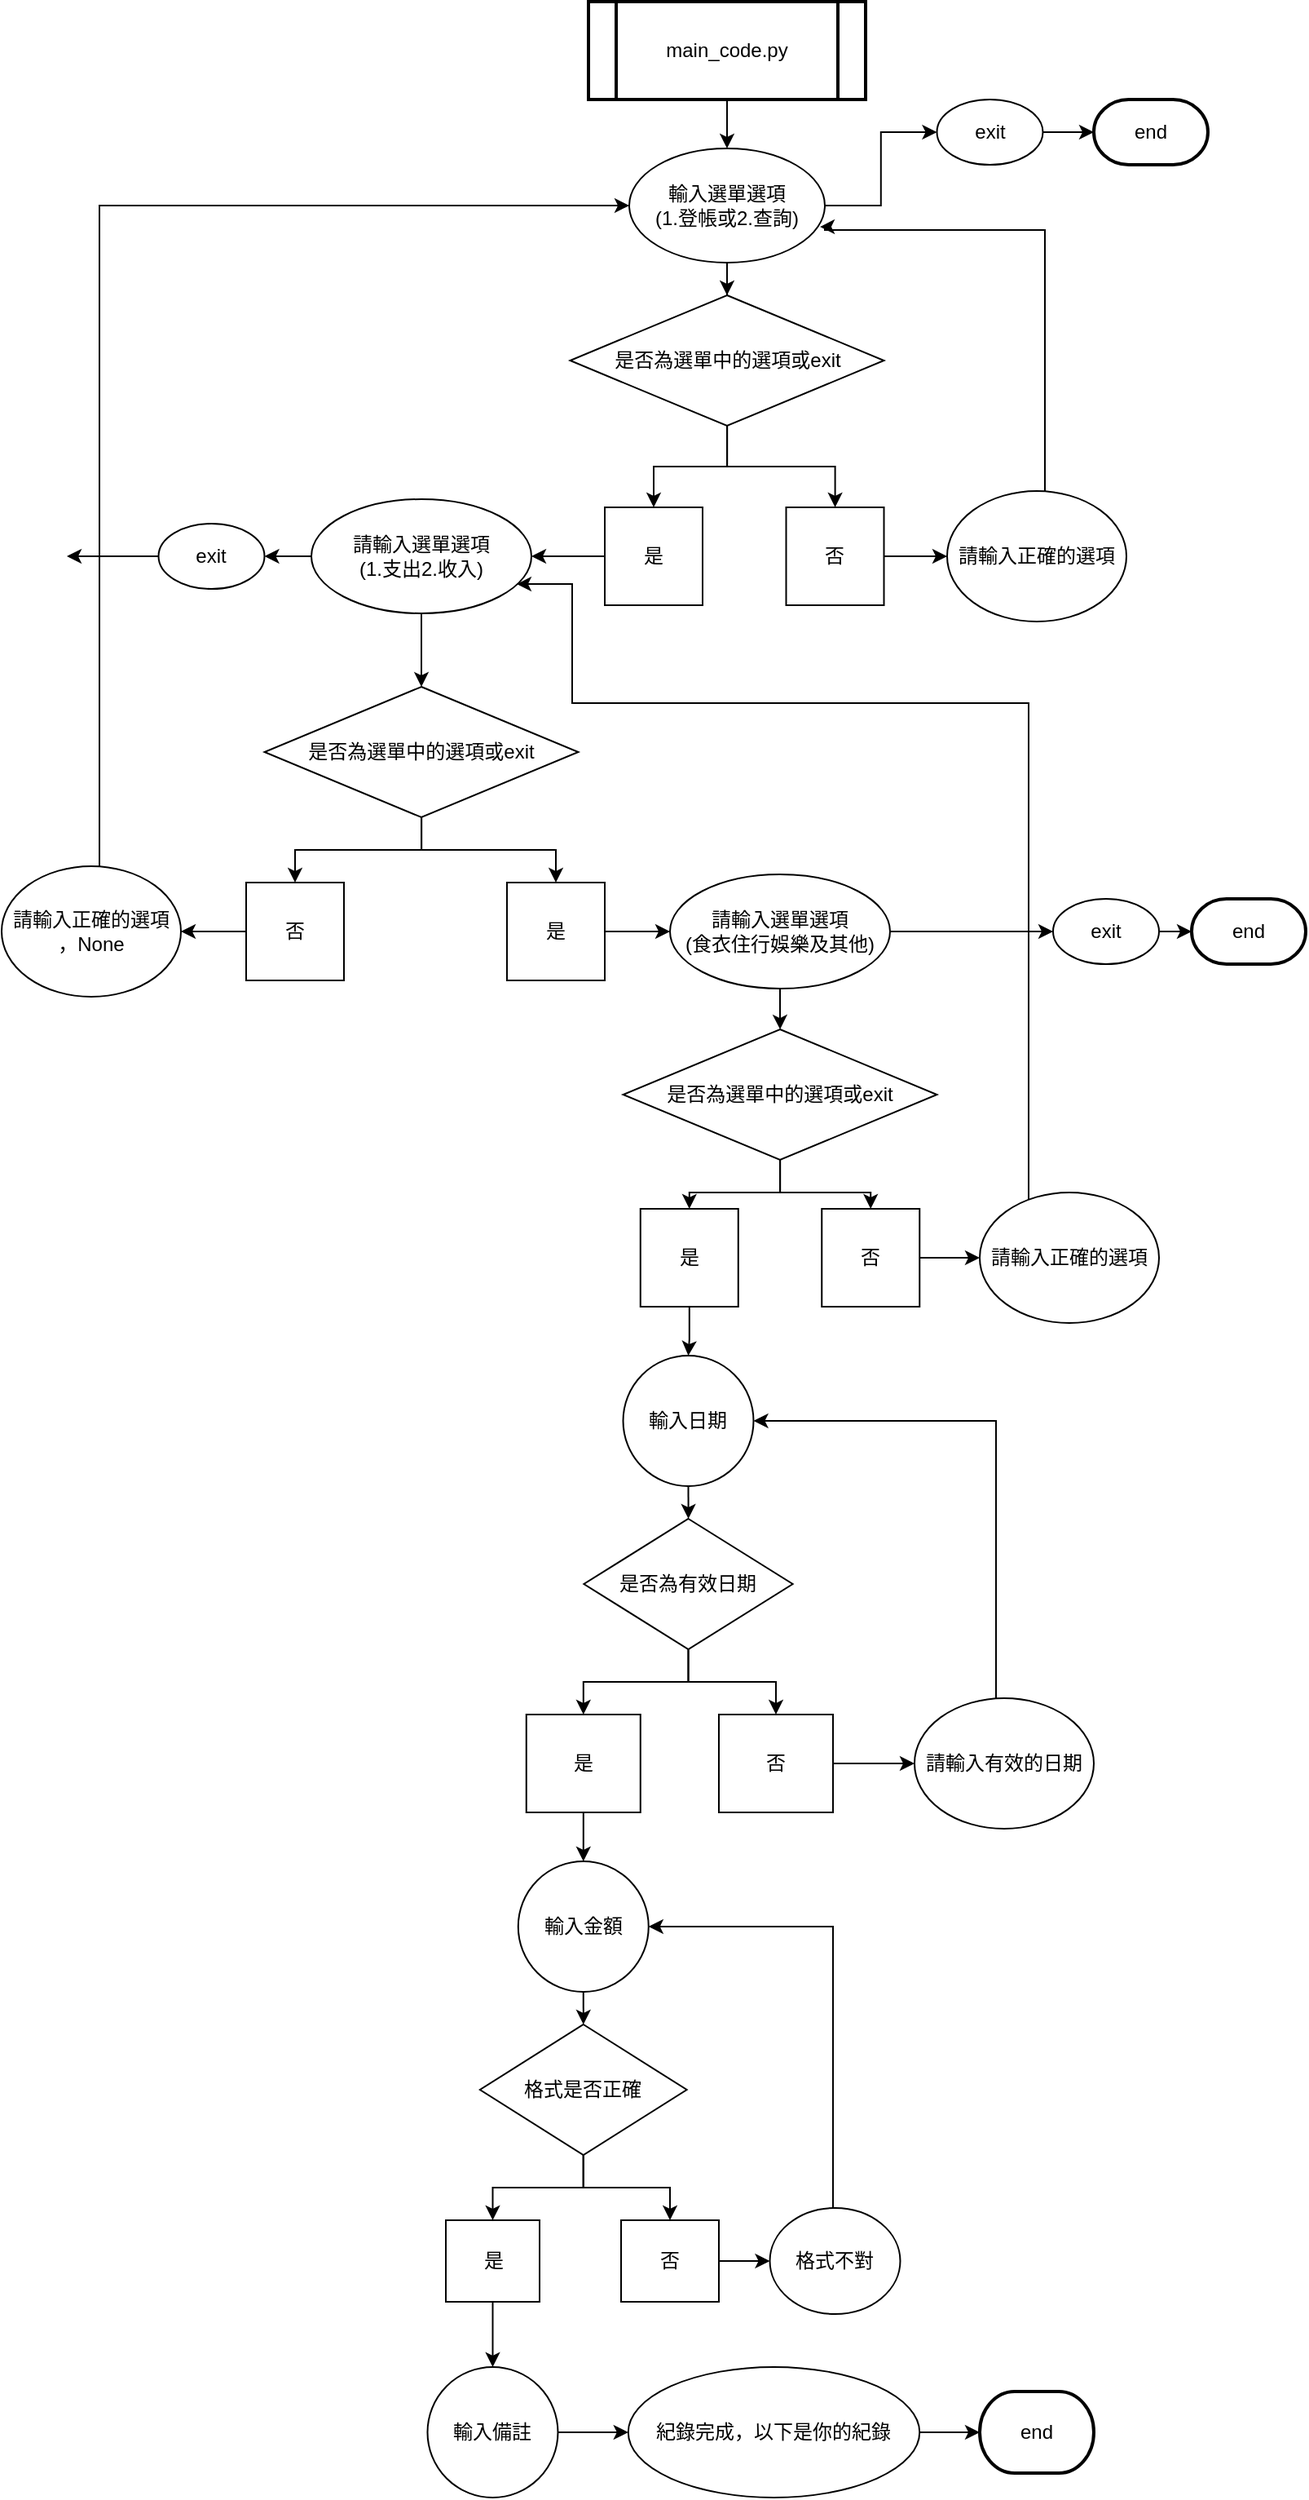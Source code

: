 <mxfile version="22.1.17" type="google">
  <diagram name="第 1 页" id="ojR8e925uZtsd8vyLMD1">
    <mxGraphModel grid="1" page="1" gridSize="10" guides="1" tooltips="1" connect="1" arrows="1" fold="1" pageScale="1" pageWidth="827" pageHeight="1169" math="0" shadow="0">
      <root>
        <mxCell id="0" />
        <mxCell id="1" parent="0" />
        <mxCell id="SQ_9wdLPkHxTH62B6ZCk-1" value="" style="edgeStyle=orthogonalEdgeStyle;rounded=0;orthogonalLoop=1;jettySize=auto;html=1;" edge="1" parent="1" source="SQ_9wdLPkHxTH62B6ZCk-2">
          <mxGeometry relative="1" as="geometry">
            <mxPoint x="405" y="120" as="targetPoint" />
          </mxGeometry>
        </mxCell>
        <mxCell id="SQ_9wdLPkHxTH62B6ZCk-2" value="main_code.py" style="shape=process;whiteSpace=wrap;html=1;backgroundOutline=1;strokeWidth=2;" vertex="1" parent="1">
          <mxGeometry x="320" y="30" width="170" height="60" as="geometry" />
        </mxCell>
        <mxCell id="SQ_9wdLPkHxTH62B6ZCk-3" value="" style="edgeStyle=orthogonalEdgeStyle;rounded=0;orthogonalLoop=1;jettySize=auto;html=1;entryX=0.5;entryY=0;entryDx=0;entryDy=0;" edge="1" parent="1" source="SQ_9wdLPkHxTH62B6ZCk-5" target="SQ_9wdLPkHxTH62B6ZCk-8">
          <mxGeometry relative="1" as="geometry">
            <mxPoint x="463" y="230" as="targetPoint" />
          </mxGeometry>
        </mxCell>
        <mxCell id="SQ_9wdLPkHxTH62B6ZCk-4" value="" style="edgeStyle=orthogonalEdgeStyle;rounded=0;orthogonalLoop=1;jettySize=auto;html=1;" edge="1" parent="1" source="SQ_9wdLPkHxTH62B6ZCk-5" target="SQ_9wdLPkHxTH62B6ZCk-67">
          <mxGeometry relative="1" as="geometry" />
        </mxCell>
        <mxCell id="SQ_9wdLPkHxTH62B6ZCk-5" value="輸入選單選項&lt;br&gt;(1.登帳或2.查詢)" style="ellipse;whiteSpace=wrap;html=1;" vertex="1" parent="1">
          <mxGeometry x="345" y="120" width="120" height="70" as="geometry" />
        </mxCell>
        <mxCell id="SQ_9wdLPkHxTH62B6ZCk-6" value="" style="edgeStyle=orthogonalEdgeStyle;rounded=0;orthogonalLoop=1;jettySize=auto;html=1;" edge="1" parent="1" source="SQ_9wdLPkHxTH62B6ZCk-8" target="SQ_9wdLPkHxTH62B6ZCk-10">
          <mxGeometry relative="1" as="geometry" />
        </mxCell>
        <mxCell id="SQ_9wdLPkHxTH62B6ZCk-7" value="" style="edgeStyle=orthogonalEdgeStyle;rounded=0;orthogonalLoop=1;jettySize=auto;html=1;" edge="1" parent="1" source="SQ_9wdLPkHxTH62B6ZCk-8" target="SQ_9wdLPkHxTH62B6ZCk-12">
          <mxGeometry relative="1" as="geometry" />
        </mxCell>
        <mxCell id="SQ_9wdLPkHxTH62B6ZCk-8" value="是否為選單中的選項或exit" style="rhombus;whiteSpace=wrap;html=1;" vertex="1" parent="1">
          <mxGeometry x="308.75" y="210" width="192.5" height="80" as="geometry" />
        </mxCell>
        <mxCell id="SQ_9wdLPkHxTH62B6ZCk-9" value="" style="edgeStyle=orthogonalEdgeStyle;rounded=0;orthogonalLoop=1;jettySize=auto;html=1;" edge="1" parent="1" source="SQ_9wdLPkHxTH62B6ZCk-10" target="SQ_9wdLPkHxTH62B6ZCk-17">
          <mxGeometry relative="1" as="geometry" />
        </mxCell>
        <mxCell id="SQ_9wdLPkHxTH62B6ZCk-10" value="是" style="whiteSpace=wrap;html=1;" vertex="1" parent="1">
          <mxGeometry x="330" y="340" width="60" height="60" as="geometry" />
        </mxCell>
        <mxCell id="SQ_9wdLPkHxTH62B6ZCk-11" value="" style="edgeStyle=orthogonalEdgeStyle;rounded=0;orthogonalLoop=1;jettySize=auto;html=1;" edge="1" parent="1" source="SQ_9wdLPkHxTH62B6ZCk-12" target="SQ_9wdLPkHxTH62B6ZCk-14">
          <mxGeometry relative="1" as="geometry" />
        </mxCell>
        <mxCell id="SQ_9wdLPkHxTH62B6ZCk-12" value="否" style="whiteSpace=wrap;html=1;" vertex="1" parent="1">
          <mxGeometry x="441.25" y="340" width="60" height="60" as="geometry" />
        </mxCell>
        <mxCell id="SQ_9wdLPkHxTH62B6ZCk-13" value="" style="edgeStyle=orthogonalEdgeStyle;rounded=0;orthogonalLoop=1;jettySize=auto;html=1;entryX=0.975;entryY=0.686;entryDx=0;entryDy=0;entryPerimeter=0;" edge="1" parent="1" source="SQ_9wdLPkHxTH62B6ZCk-14" target="SQ_9wdLPkHxTH62B6ZCk-5">
          <mxGeometry relative="1" as="geometry">
            <mxPoint x="595" y="250" as="targetPoint" />
            <Array as="points">
              <mxPoint x="600" y="170" />
              <mxPoint x="465" y="170" />
              <mxPoint x="465" y="168" />
            </Array>
          </mxGeometry>
        </mxCell>
        <mxCell id="SQ_9wdLPkHxTH62B6ZCk-14" value="請輸入正確的選項" style="ellipse;whiteSpace=wrap;html=1;" vertex="1" parent="1">
          <mxGeometry x="540" y="330" width="110" height="80" as="geometry" />
        </mxCell>
        <mxCell id="SQ_9wdLPkHxTH62B6ZCk-15" value="" style="edgeStyle=orthogonalEdgeStyle;rounded=0;orthogonalLoop=1;jettySize=auto;html=1;entryX=0.5;entryY=0;entryDx=0;entryDy=0;" edge="1" parent="1" source="SQ_9wdLPkHxTH62B6ZCk-17" target="SQ_9wdLPkHxTH62B6ZCk-20">
          <mxGeometry relative="1" as="geometry">
            <mxPoint x="360" y="530" as="targetPoint" />
          </mxGeometry>
        </mxCell>
        <mxCell id="SQ_9wdLPkHxTH62B6ZCk-16" value="" style="edgeStyle=orthogonalEdgeStyle;rounded=0;orthogonalLoop=1;jettySize=auto;html=1;" edge="1" parent="1" source="SQ_9wdLPkHxTH62B6ZCk-17" target="SQ_9wdLPkHxTH62B6ZCk-70">
          <mxGeometry relative="1" as="geometry" />
        </mxCell>
        <mxCell id="SQ_9wdLPkHxTH62B6ZCk-17" value="請輸入選單選項&lt;br&gt;(1.支出2.收入)" style="ellipse;whiteSpace=wrap;html=1;" vertex="1" parent="1">
          <mxGeometry x="150" y="335" width="135" height="70" as="geometry" />
        </mxCell>
        <mxCell id="SQ_9wdLPkHxTH62B6ZCk-18" value="" style="edgeStyle=orthogonalEdgeStyle;rounded=0;orthogonalLoop=1;jettySize=auto;html=1;" edge="1" parent="1" source="SQ_9wdLPkHxTH62B6ZCk-20" target="SQ_9wdLPkHxTH62B6ZCk-24">
          <mxGeometry relative="1" as="geometry" />
        </mxCell>
        <mxCell id="SQ_9wdLPkHxTH62B6ZCk-19" value="" style="edgeStyle=orthogonalEdgeStyle;rounded=0;orthogonalLoop=1;jettySize=auto;html=1;entryX=0.5;entryY=0;entryDx=0;entryDy=0;" edge="1" parent="1" source="SQ_9wdLPkHxTH62B6ZCk-20" target="SQ_9wdLPkHxTH62B6ZCk-22">
          <mxGeometry relative="1" as="geometry">
            <mxPoint x="147.5" y="570" as="targetPoint" />
          </mxGeometry>
        </mxCell>
        <mxCell id="SQ_9wdLPkHxTH62B6ZCk-20" value="是否為選單中的選項或exit" style="rhombus;whiteSpace=wrap;html=1;" vertex="1" parent="1">
          <mxGeometry x="121.25" y="450" width="192.5" height="80" as="geometry" />
        </mxCell>
        <mxCell id="SQ_9wdLPkHxTH62B6ZCk-21" value="" style="edgeStyle=orthogonalEdgeStyle;rounded=0;orthogonalLoop=1;jettySize=auto;html=1;" edge="1" parent="1" source="SQ_9wdLPkHxTH62B6ZCk-22">
          <mxGeometry relative="1" as="geometry">
            <mxPoint x="370" y="600" as="targetPoint" />
          </mxGeometry>
        </mxCell>
        <mxCell id="SQ_9wdLPkHxTH62B6ZCk-22" value="是" style="whiteSpace=wrap;html=1;" vertex="1" parent="1">
          <mxGeometry x="270" y="570" width="60" height="60" as="geometry" />
        </mxCell>
        <mxCell id="SQ_9wdLPkHxTH62B6ZCk-23" value="" style="edgeStyle=orthogonalEdgeStyle;rounded=0;orthogonalLoop=1;jettySize=auto;html=1;" edge="1" parent="1" source="SQ_9wdLPkHxTH62B6ZCk-24" target="SQ_9wdLPkHxTH62B6ZCk-26">
          <mxGeometry relative="1" as="geometry" />
        </mxCell>
        <mxCell id="SQ_9wdLPkHxTH62B6ZCk-24" value="否" style="whiteSpace=wrap;html=1;" vertex="1" parent="1">
          <mxGeometry x="110" y="570" width="60" height="60" as="geometry" />
        </mxCell>
        <mxCell id="SQ_9wdLPkHxTH62B6ZCk-25" value="" style="edgeStyle=orthogonalEdgeStyle;rounded=0;orthogonalLoop=1;jettySize=auto;html=1;entryX=0;entryY=0.5;entryDx=0;entryDy=0;" edge="1" parent="1" source="SQ_9wdLPkHxTH62B6ZCk-26" target="SQ_9wdLPkHxTH62B6ZCk-5">
          <mxGeometry relative="1" as="geometry">
            <mxPoint x="310" y="160" as="targetPoint" />
            <Array as="points">
              <mxPoint x="20" y="155" />
            </Array>
          </mxGeometry>
        </mxCell>
        <mxCell id="SQ_9wdLPkHxTH62B6ZCk-26" value="請輸入正確的選項&lt;br&gt;，None" style="ellipse;whiteSpace=wrap;html=1;" vertex="1" parent="1">
          <mxGeometry x="-40" y="560" width="110" height="80" as="geometry" />
        </mxCell>
        <mxCell id="SQ_9wdLPkHxTH62B6ZCk-27" value="" style="edgeStyle=orthogonalEdgeStyle;rounded=0;orthogonalLoop=1;jettySize=auto;html=1;" edge="1" parent="1" source="SQ_9wdLPkHxTH62B6ZCk-29" target="SQ_9wdLPkHxTH62B6ZCk-32">
          <mxGeometry relative="1" as="geometry" />
        </mxCell>
        <mxCell id="SQ_9wdLPkHxTH62B6ZCk-28" value="" style="edgeStyle=orthogonalEdgeStyle;rounded=0;orthogonalLoop=1;jettySize=auto;html=1;" edge="1" parent="1" source="SQ_9wdLPkHxTH62B6ZCk-29" target="SQ_9wdLPkHxTH62B6ZCk-72">
          <mxGeometry relative="1" as="geometry" />
        </mxCell>
        <mxCell id="SQ_9wdLPkHxTH62B6ZCk-29" value="請輸入選單選項&lt;br&gt;(食衣住行娛樂及其他)" style="ellipse;whiteSpace=wrap;html=1;" vertex="1" parent="1">
          <mxGeometry x="370" y="565" width="135" height="70" as="geometry" />
        </mxCell>
        <mxCell id="SQ_9wdLPkHxTH62B6ZCk-30" value="" style="edgeStyle=orthogonalEdgeStyle;rounded=0;orthogonalLoop=1;jettySize=auto;html=1;" edge="1" parent="1" source="SQ_9wdLPkHxTH62B6ZCk-32" target="SQ_9wdLPkHxTH62B6ZCk-36">
          <mxGeometry relative="1" as="geometry" />
        </mxCell>
        <mxCell id="SQ_9wdLPkHxTH62B6ZCk-31" value="" style="edgeStyle=orthogonalEdgeStyle;rounded=0;orthogonalLoop=1;jettySize=auto;html=1;entryX=0.5;entryY=0;entryDx=0;entryDy=0;" edge="1" parent="1" source="SQ_9wdLPkHxTH62B6ZCk-32" target="SQ_9wdLPkHxTH62B6ZCk-34">
          <mxGeometry relative="1" as="geometry">
            <mxPoint x="225" y="700" as="targetPoint" />
          </mxGeometry>
        </mxCell>
        <mxCell id="SQ_9wdLPkHxTH62B6ZCk-32" value="是否為選單中的選項或exit" style="rhombus;whiteSpace=wrap;html=1;" vertex="1" parent="1">
          <mxGeometry x="341.25" y="660" width="192.5" height="80" as="geometry" />
        </mxCell>
        <mxCell id="SQ_9wdLPkHxTH62B6ZCk-33" value="" style="edgeStyle=orthogonalEdgeStyle;rounded=0;orthogonalLoop=1;jettySize=auto;html=1;" edge="1" parent="1" source="SQ_9wdLPkHxTH62B6ZCk-34" target="SQ_9wdLPkHxTH62B6ZCk-40">
          <mxGeometry relative="1" as="geometry" />
        </mxCell>
        <mxCell id="SQ_9wdLPkHxTH62B6ZCk-34" value="是" style="whiteSpace=wrap;html=1;" vertex="1" parent="1">
          <mxGeometry x="351.88" y="770" width="60" height="60" as="geometry" />
        </mxCell>
        <mxCell id="SQ_9wdLPkHxTH62B6ZCk-35" value="" style="edgeStyle=orthogonalEdgeStyle;rounded=0;orthogonalLoop=1;jettySize=auto;html=1;" edge="1" parent="1" source="SQ_9wdLPkHxTH62B6ZCk-36" target="SQ_9wdLPkHxTH62B6ZCk-38">
          <mxGeometry relative="1" as="geometry" />
        </mxCell>
        <mxCell id="SQ_9wdLPkHxTH62B6ZCk-36" value="否" style="whiteSpace=wrap;html=1;" vertex="1" parent="1">
          <mxGeometry x="463.13" y="770" width="60" height="60" as="geometry" />
        </mxCell>
        <mxCell id="SQ_9wdLPkHxTH62B6ZCk-37" value="" style="edgeStyle=orthogonalEdgeStyle;rounded=0;orthogonalLoop=1;jettySize=auto;html=1;entryX=0.933;entryY=0.743;entryDx=0;entryDy=0;exitX=0.5;exitY=0;exitDx=0;exitDy=0;entryPerimeter=0;" edge="1" parent="1" source="SQ_9wdLPkHxTH62B6ZCk-38" target="SQ_9wdLPkHxTH62B6ZCk-17">
          <mxGeometry relative="1" as="geometry">
            <mxPoint x="642.5" y="765" as="sourcePoint" />
            <mxPoint x="587.5" y="565" as="targetPoint" />
            <Array as="points">
              <mxPoint x="615" y="765" />
              <mxPoint x="590" y="765" />
              <mxPoint x="590" y="460" />
              <mxPoint x="310" y="460" />
              <mxPoint x="310" y="387" />
            </Array>
          </mxGeometry>
        </mxCell>
        <mxCell id="SQ_9wdLPkHxTH62B6ZCk-38" value="請輸入正確的選項" style="ellipse;whiteSpace=wrap;html=1;" vertex="1" parent="1">
          <mxGeometry x="560" y="760" width="110" height="80" as="geometry" />
        </mxCell>
        <mxCell id="SQ_9wdLPkHxTH62B6ZCk-39" value="" style="edgeStyle=orthogonalEdgeStyle;rounded=0;orthogonalLoop=1;jettySize=auto;html=1;" edge="1" parent="1" source="SQ_9wdLPkHxTH62B6ZCk-40" target="SQ_9wdLPkHxTH62B6ZCk-43">
          <mxGeometry relative="1" as="geometry" />
        </mxCell>
        <mxCell id="SQ_9wdLPkHxTH62B6ZCk-40" value="輸入日期" style="ellipse;whiteSpace=wrap;html=1;" vertex="1" parent="1">
          <mxGeometry x="341.25" y="860" width="80" height="80" as="geometry" />
        </mxCell>
        <mxCell id="SQ_9wdLPkHxTH62B6ZCk-41" value="" style="edgeStyle=orthogonalEdgeStyle;rounded=0;orthogonalLoop=1;jettySize=auto;html=1;" edge="1" parent="1" source="SQ_9wdLPkHxTH62B6ZCk-43" target="SQ_9wdLPkHxTH62B6ZCk-45">
          <mxGeometry relative="1" as="geometry" />
        </mxCell>
        <mxCell id="SQ_9wdLPkHxTH62B6ZCk-42" value="" style="edgeStyle=orthogonalEdgeStyle;rounded=0;orthogonalLoop=1;jettySize=auto;html=1;" edge="1" parent="1" source="SQ_9wdLPkHxTH62B6ZCk-43" target="SQ_9wdLPkHxTH62B6ZCk-47">
          <mxGeometry relative="1" as="geometry" />
        </mxCell>
        <mxCell id="SQ_9wdLPkHxTH62B6ZCk-43" value="是否為有效日期" style="rhombus;whiteSpace=wrap;html=1;" vertex="1" parent="1">
          <mxGeometry x="317.19" y="960" width="128.12" height="80" as="geometry" />
        </mxCell>
        <mxCell id="SQ_9wdLPkHxTH62B6ZCk-44" value="" style="edgeStyle=orthogonalEdgeStyle;rounded=0;orthogonalLoop=1;jettySize=auto;html=1;" edge="1" parent="1" source="SQ_9wdLPkHxTH62B6ZCk-45" target="SQ_9wdLPkHxTH62B6ZCk-49">
          <mxGeometry relative="1" as="geometry" />
        </mxCell>
        <mxCell id="SQ_9wdLPkHxTH62B6ZCk-45" value="是" style="whiteSpace=wrap;html=1;" vertex="1" parent="1">
          <mxGeometry x="281.88" y="1080" width="70" height="60" as="geometry" />
        </mxCell>
        <mxCell id="SQ_9wdLPkHxTH62B6ZCk-46" value="" style="edgeStyle=orthogonalEdgeStyle;rounded=0;orthogonalLoop=1;jettySize=auto;html=1;" edge="1" parent="1" source="SQ_9wdLPkHxTH62B6ZCk-47" target="SQ_9wdLPkHxTH62B6ZCk-51">
          <mxGeometry relative="1" as="geometry" />
        </mxCell>
        <mxCell id="SQ_9wdLPkHxTH62B6ZCk-47" value="否" style="whiteSpace=wrap;html=1;" vertex="1" parent="1">
          <mxGeometry x="400" y="1080" width="70" height="60" as="geometry" />
        </mxCell>
        <mxCell id="SQ_9wdLPkHxTH62B6ZCk-48" value="" style="edgeStyle=orthogonalEdgeStyle;rounded=0;orthogonalLoop=1;jettySize=auto;html=1;" edge="1" parent="1" source="SQ_9wdLPkHxTH62B6ZCk-49" target="SQ_9wdLPkHxTH62B6ZCk-54">
          <mxGeometry relative="1" as="geometry" />
        </mxCell>
        <mxCell id="SQ_9wdLPkHxTH62B6ZCk-49" value="輸入金額" style="ellipse;whiteSpace=wrap;html=1;" vertex="1" parent="1">
          <mxGeometry x="276.88" y="1170" width="80" height="80" as="geometry" />
        </mxCell>
        <mxCell id="SQ_9wdLPkHxTH62B6ZCk-50" value="" style="edgeStyle=orthogonalEdgeStyle;rounded=0;orthogonalLoop=1;jettySize=auto;html=1;entryX=1;entryY=0.5;entryDx=0;entryDy=0;" edge="1" parent="1" source="SQ_9wdLPkHxTH62B6ZCk-51" target="SQ_9wdLPkHxTH62B6ZCk-40">
          <mxGeometry relative="1" as="geometry">
            <mxPoint x="575" y="990" as="targetPoint" />
            <Array as="points">
              <mxPoint x="570" y="900" />
            </Array>
          </mxGeometry>
        </mxCell>
        <mxCell id="SQ_9wdLPkHxTH62B6ZCk-51" value="請輸入有效的日期" style="ellipse;whiteSpace=wrap;html=1;" vertex="1" parent="1">
          <mxGeometry x="520" y="1070" width="110" height="80" as="geometry" />
        </mxCell>
        <mxCell id="SQ_9wdLPkHxTH62B6ZCk-52" value="" style="edgeStyle=orthogonalEdgeStyle;rounded=0;orthogonalLoop=1;jettySize=auto;html=1;" edge="1" parent="1" source="SQ_9wdLPkHxTH62B6ZCk-54" target="SQ_9wdLPkHxTH62B6ZCk-56">
          <mxGeometry relative="1" as="geometry" />
        </mxCell>
        <mxCell id="SQ_9wdLPkHxTH62B6ZCk-53" value="" style="edgeStyle=orthogonalEdgeStyle;rounded=0;orthogonalLoop=1;jettySize=auto;html=1;" edge="1" parent="1" source="SQ_9wdLPkHxTH62B6ZCk-54" target="SQ_9wdLPkHxTH62B6ZCk-58">
          <mxGeometry relative="1" as="geometry" />
        </mxCell>
        <mxCell id="SQ_9wdLPkHxTH62B6ZCk-54" value="格式是否正確" style="rhombus;whiteSpace=wrap;html=1;" vertex="1" parent="1">
          <mxGeometry x="253.44" y="1270" width="126.88" height="80" as="geometry" />
        </mxCell>
        <mxCell id="SQ_9wdLPkHxTH62B6ZCk-55" value="" style="edgeStyle=orthogonalEdgeStyle;rounded=0;orthogonalLoop=1;jettySize=auto;html=1;" edge="1" parent="1" source="SQ_9wdLPkHxTH62B6ZCk-56" target="SQ_9wdLPkHxTH62B6ZCk-62">
          <mxGeometry relative="1" as="geometry" />
        </mxCell>
        <mxCell id="SQ_9wdLPkHxTH62B6ZCk-56" value="是" style="whiteSpace=wrap;html=1;" vertex="1" parent="1">
          <mxGeometry x="232.5" y="1390" width="57.5" height="50" as="geometry" />
        </mxCell>
        <mxCell id="SQ_9wdLPkHxTH62B6ZCk-57" value="" style="edgeStyle=orthogonalEdgeStyle;rounded=0;orthogonalLoop=1;jettySize=auto;html=1;" edge="1" parent="1" source="SQ_9wdLPkHxTH62B6ZCk-58" target="SQ_9wdLPkHxTH62B6ZCk-60">
          <mxGeometry relative="1" as="geometry" />
        </mxCell>
        <mxCell id="SQ_9wdLPkHxTH62B6ZCk-58" value="否" style="whiteSpace=wrap;html=1;" vertex="1" parent="1">
          <mxGeometry x="340" y="1390" width="60" height="50" as="geometry" />
        </mxCell>
        <mxCell id="SQ_9wdLPkHxTH62B6ZCk-59" value="" style="edgeStyle=orthogonalEdgeStyle;rounded=0;orthogonalLoop=1;jettySize=auto;html=1;entryX=1;entryY=0.5;entryDx=0;entryDy=0;" edge="1" parent="1" source="SQ_9wdLPkHxTH62B6ZCk-60" target="SQ_9wdLPkHxTH62B6ZCk-49">
          <mxGeometry relative="1" as="geometry">
            <mxPoint x="471.25" y="1302.5" as="targetPoint" />
            <Array as="points">
              <mxPoint x="470" y="1210" />
            </Array>
          </mxGeometry>
        </mxCell>
        <mxCell id="SQ_9wdLPkHxTH62B6ZCk-60" value="格式不對" style="ellipse;whiteSpace=wrap;html=1;" vertex="1" parent="1">
          <mxGeometry x="431.25" y="1382.5" width="80" height="65" as="geometry" />
        </mxCell>
        <mxCell id="SQ_9wdLPkHxTH62B6ZCk-61" value="" style="edgeStyle=orthogonalEdgeStyle;rounded=0;orthogonalLoop=1;jettySize=auto;html=1;" edge="1" parent="1" source="SQ_9wdLPkHxTH62B6ZCk-62" target="SQ_9wdLPkHxTH62B6ZCk-64">
          <mxGeometry relative="1" as="geometry" />
        </mxCell>
        <mxCell id="SQ_9wdLPkHxTH62B6ZCk-62" value="輸入備註" style="ellipse;whiteSpace=wrap;html=1;" vertex="1" parent="1">
          <mxGeometry x="221.25" y="1480" width="80" height="80" as="geometry" />
        </mxCell>
        <mxCell id="SQ_9wdLPkHxTH62B6ZCk-63" value="" style="edgeStyle=orthogonalEdgeStyle;rounded=0;orthogonalLoop=1;jettySize=auto;html=1;" edge="1" parent="1" source="SQ_9wdLPkHxTH62B6ZCk-64">
          <mxGeometry relative="1" as="geometry">
            <mxPoint x="560" y="1520" as="targetPoint" />
          </mxGeometry>
        </mxCell>
        <mxCell id="SQ_9wdLPkHxTH62B6ZCk-64" value="紀錄完成，以下是你的紀錄" style="ellipse;whiteSpace=wrap;html=1;" vertex="1" parent="1">
          <mxGeometry x="344.38" y="1480" width="178.75" height="80" as="geometry" />
        </mxCell>
        <mxCell id="SQ_9wdLPkHxTH62B6ZCk-65" value="end" style="strokeWidth=2;html=1;shape=mxgraph.flowchart.terminator;whiteSpace=wrap;" vertex="1" parent="1">
          <mxGeometry x="560" y="1495" width="70" height="50" as="geometry" />
        </mxCell>
        <mxCell id="SQ_9wdLPkHxTH62B6ZCk-66" value="" style="edgeStyle=orthogonalEdgeStyle;rounded=0;orthogonalLoop=1;jettySize=auto;html=1;" edge="1" parent="1" source="SQ_9wdLPkHxTH62B6ZCk-67">
          <mxGeometry relative="1" as="geometry">
            <mxPoint x="630" y="110" as="targetPoint" />
          </mxGeometry>
        </mxCell>
        <mxCell id="SQ_9wdLPkHxTH62B6ZCk-67" value="exit" style="ellipse;whiteSpace=wrap;html=1;" vertex="1" parent="1">
          <mxGeometry x="533.75" y="90" width="65" height="40" as="geometry" />
        </mxCell>
        <mxCell id="SQ_9wdLPkHxTH62B6ZCk-68" value="end" style="strokeWidth=2;html=1;shape=mxgraph.flowchart.terminator;whiteSpace=wrap;" vertex="1" parent="1">
          <mxGeometry x="630" y="90" width="70" height="40" as="geometry" />
        </mxCell>
        <mxCell id="SQ_9wdLPkHxTH62B6ZCk-69" value="" style="edgeStyle=orthogonalEdgeStyle;rounded=0;orthogonalLoop=1;jettySize=auto;html=1;" edge="1" parent="1" source="SQ_9wdLPkHxTH62B6ZCk-70">
          <mxGeometry relative="1" as="geometry">
            <mxPoint y="370" as="targetPoint" />
          </mxGeometry>
        </mxCell>
        <mxCell id="SQ_9wdLPkHxTH62B6ZCk-70" value="exit" style="ellipse;whiteSpace=wrap;html=1;" vertex="1" parent="1">
          <mxGeometry x="56.25" y="350" width="65" height="40" as="geometry" />
        </mxCell>
        <mxCell id="SQ_9wdLPkHxTH62B6ZCk-71" value="" style="edgeStyle=orthogonalEdgeStyle;rounded=0;orthogonalLoop=1;jettySize=auto;html=1;" edge="1" parent="1" source="SQ_9wdLPkHxTH62B6ZCk-72" target="SQ_9wdLPkHxTH62B6ZCk-73">
          <mxGeometry relative="1" as="geometry" />
        </mxCell>
        <mxCell id="SQ_9wdLPkHxTH62B6ZCk-72" value="exit" style="ellipse;whiteSpace=wrap;html=1;" vertex="1" parent="1">
          <mxGeometry x="605" y="580" width="65" height="40" as="geometry" />
        </mxCell>
        <mxCell id="SQ_9wdLPkHxTH62B6ZCk-73" value="end" style="strokeWidth=2;html=1;shape=mxgraph.flowchart.terminator;whiteSpace=wrap;" vertex="1" parent="1">
          <mxGeometry x="690" y="580" width="70" height="40" as="geometry" />
        </mxCell>
      </root>
    </mxGraphModel>
  </diagram>
</mxfile>
